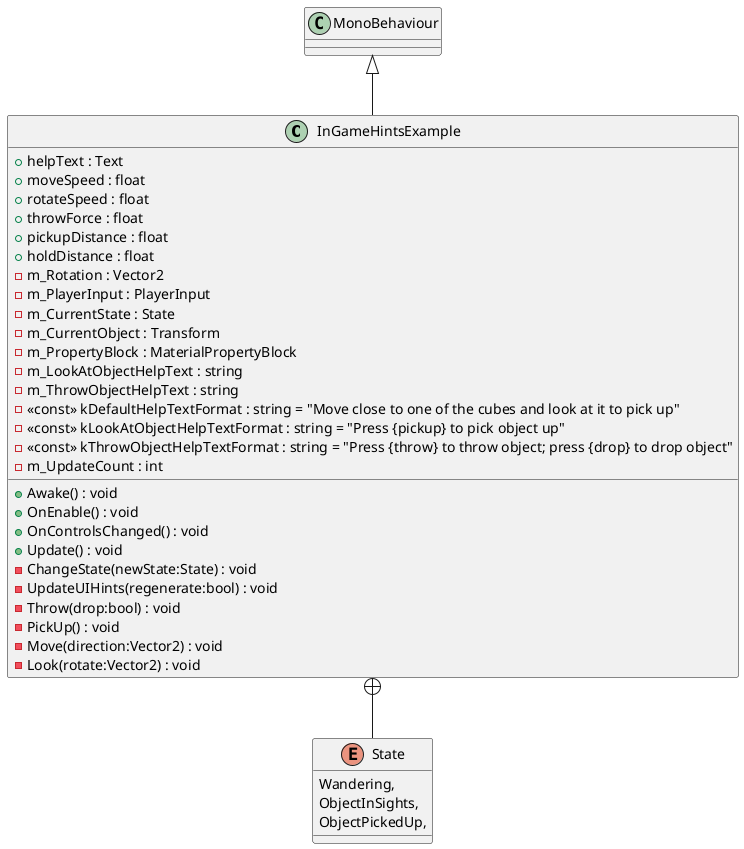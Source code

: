 @startuml
class InGameHintsExample {
    + helpText : Text
    + moveSpeed : float
    + rotateSpeed : float
    + throwForce : float
    + pickupDistance : float
    + holdDistance : float
    - m_Rotation : Vector2
    - m_PlayerInput : PlayerInput
    - m_CurrentState : State
    - m_CurrentObject : Transform
    - m_PropertyBlock : MaterialPropertyBlock
    - m_LookAtObjectHelpText : string
    - m_ThrowObjectHelpText : string
    - <<const>> kDefaultHelpTextFormat : string = "Move close to one of the cubes and look at it to pick up"
    - <<const>> kLookAtObjectHelpTextFormat : string = "Press {pickup&#125; to pick object up"
    - <<const>> kThrowObjectHelpTextFormat : string = "Press {throw&#125; to throw object; press {drop&#125; to drop object"
    + Awake() : void
    + OnEnable() : void
    + OnControlsChanged() : void
    - m_UpdateCount : int
    + Update() : void
    - ChangeState(newState:State) : void
    - UpdateUIHints(regenerate:bool) : void
    - Throw(drop:bool) : void
    - PickUp() : void
    - Move(direction:Vector2) : void
    - Look(rotate:Vector2) : void
}
enum State {
    Wandering,
    ObjectInSights,
    ObjectPickedUp,
}
MonoBehaviour <|-- InGameHintsExample
InGameHintsExample +-- State
@enduml
